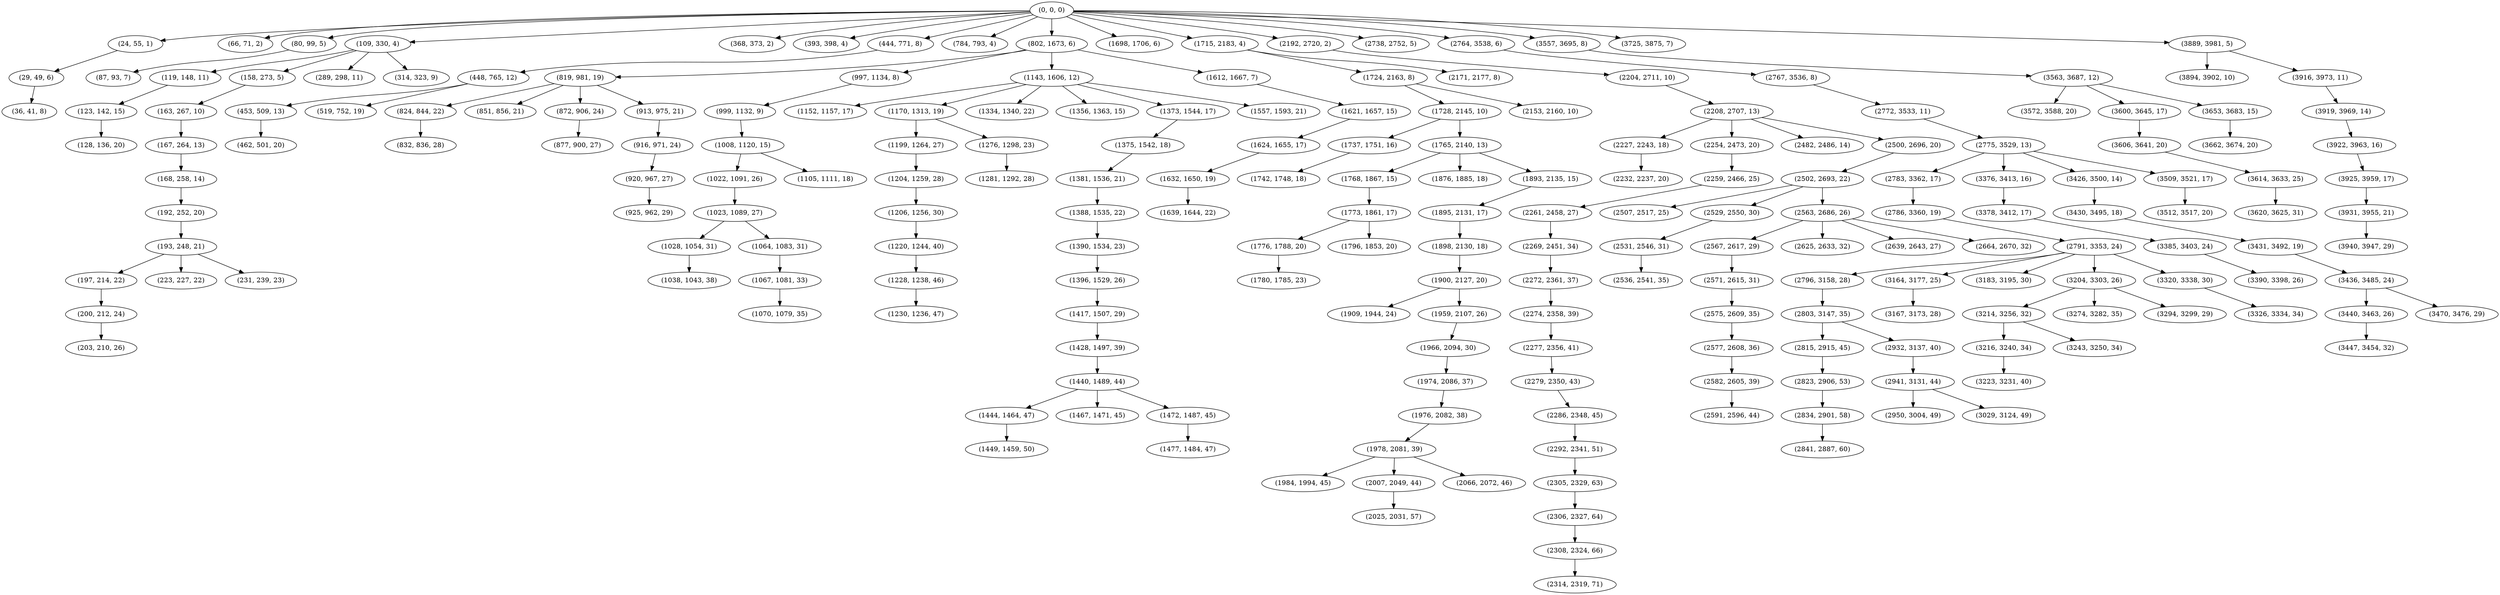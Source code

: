 digraph tree {
    "(0, 0, 0)";
    "(24, 55, 1)";
    "(29, 49, 6)";
    "(36, 41, 8)";
    "(66, 71, 2)";
    "(80, 99, 5)";
    "(87, 93, 7)";
    "(109, 330, 4)";
    "(119, 148, 11)";
    "(123, 142, 15)";
    "(128, 136, 20)";
    "(158, 273, 5)";
    "(163, 267, 10)";
    "(167, 264, 13)";
    "(168, 258, 14)";
    "(192, 252, 20)";
    "(193, 248, 21)";
    "(197, 214, 22)";
    "(200, 212, 24)";
    "(203, 210, 26)";
    "(223, 227, 22)";
    "(231, 239, 23)";
    "(289, 298, 11)";
    "(314, 323, 9)";
    "(368, 373, 2)";
    "(393, 398, 4)";
    "(444, 771, 8)";
    "(448, 765, 12)";
    "(453, 509, 13)";
    "(462, 501, 20)";
    "(519, 752, 19)";
    "(784, 793, 4)";
    "(802, 1673, 6)";
    "(819, 981, 19)";
    "(824, 844, 22)";
    "(832, 836, 28)";
    "(851, 856, 21)";
    "(872, 906, 24)";
    "(877, 900, 27)";
    "(913, 975, 21)";
    "(916, 971, 24)";
    "(920, 967, 27)";
    "(925, 962, 29)";
    "(997, 1134, 8)";
    "(999, 1132, 9)";
    "(1008, 1120, 15)";
    "(1022, 1091, 26)";
    "(1023, 1089, 27)";
    "(1028, 1054, 31)";
    "(1038, 1043, 38)";
    "(1064, 1083, 31)";
    "(1067, 1081, 33)";
    "(1070, 1079, 35)";
    "(1105, 1111, 18)";
    "(1143, 1606, 12)";
    "(1152, 1157, 17)";
    "(1170, 1313, 19)";
    "(1199, 1264, 27)";
    "(1204, 1259, 28)";
    "(1206, 1256, 30)";
    "(1220, 1244, 40)";
    "(1228, 1238, 46)";
    "(1230, 1236, 47)";
    "(1276, 1298, 23)";
    "(1281, 1292, 28)";
    "(1334, 1340, 22)";
    "(1356, 1363, 15)";
    "(1373, 1544, 17)";
    "(1375, 1542, 18)";
    "(1381, 1536, 21)";
    "(1388, 1535, 22)";
    "(1390, 1534, 23)";
    "(1396, 1529, 26)";
    "(1417, 1507, 29)";
    "(1428, 1497, 39)";
    "(1440, 1489, 44)";
    "(1444, 1464, 47)";
    "(1449, 1459, 50)";
    "(1467, 1471, 45)";
    "(1472, 1487, 45)";
    "(1477, 1484, 47)";
    "(1557, 1593, 21)";
    "(1612, 1667, 7)";
    "(1621, 1657, 15)";
    "(1624, 1655, 17)";
    "(1632, 1650, 19)";
    "(1639, 1644, 22)";
    "(1698, 1706, 6)";
    "(1715, 2183, 4)";
    "(1724, 2163, 8)";
    "(1728, 2145, 10)";
    "(1737, 1751, 16)";
    "(1742, 1748, 18)";
    "(1765, 2140, 13)";
    "(1768, 1867, 15)";
    "(1773, 1861, 17)";
    "(1776, 1788, 20)";
    "(1780, 1785, 23)";
    "(1796, 1853, 20)";
    "(1876, 1885, 18)";
    "(1893, 2135, 15)";
    "(1895, 2131, 17)";
    "(1898, 2130, 18)";
    "(1900, 2127, 20)";
    "(1909, 1944, 24)";
    "(1959, 2107, 26)";
    "(1966, 2094, 30)";
    "(1974, 2086, 37)";
    "(1976, 2082, 38)";
    "(1978, 2081, 39)";
    "(1984, 1994, 45)";
    "(2007, 2049, 44)";
    "(2025, 2031, 57)";
    "(2066, 2072, 46)";
    "(2153, 2160, 10)";
    "(2171, 2177, 8)";
    "(2192, 2720, 2)";
    "(2204, 2711, 10)";
    "(2208, 2707, 13)";
    "(2227, 2243, 18)";
    "(2232, 2237, 20)";
    "(2254, 2473, 20)";
    "(2259, 2466, 25)";
    "(2261, 2458, 27)";
    "(2269, 2451, 34)";
    "(2272, 2361, 37)";
    "(2274, 2358, 39)";
    "(2277, 2356, 41)";
    "(2279, 2350, 43)";
    "(2286, 2348, 45)";
    "(2292, 2341, 51)";
    "(2305, 2329, 63)";
    "(2306, 2327, 64)";
    "(2308, 2324, 66)";
    "(2314, 2319, 71)";
    "(2482, 2486, 14)";
    "(2500, 2696, 20)";
    "(2502, 2693, 22)";
    "(2507, 2517, 25)";
    "(2529, 2550, 30)";
    "(2531, 2546, 31)";
    "(2536, 2541, 35)";
    "(2563, 2686, 26)";
    "(2567, 2617, 29)";
    "(2571, 2615, 31)";
    "(2575, 2609, 35)";
    "(2577, 2608, 36)";
    "(2582, 2605, 39)";
    "(2591, 2596, 44)";
    "(2625, 2633, 32)";
    "(2639, 2643, 27)";
    "(2664, 2670, 32)";
    "(2738, 2752, 5)";
    "(2764, 3538, 6)";
    "(2767, 3536, 8)";
    "(2772, 3533, 11)";
    "(2775, 3529, 13)";
    "(2783, 3362, 17)";
    "(2786, 3360, 19)";
    "(2791, 3353, 24)";
    "(2796, 3158, 28)";
    "(2803, 3147, 35)";
    "(2815, 2915, 45)";
    "(2823, 2906, 53)";
    "(2834, 2901, 58)";
    "(2841, 2887, 60)";
    "(2932, 3137, 40)";
    "(2941, 3131, 44)";
    "(2950, 3004, 49)";
    "(3029, 3124, 49)";
    "(3164, 3177, 25)";
    "(3167, 3173, 28)";
    "(3183, 3195, 30)";
    "(3204, 3303, 26)";
    "(3214, 3256, 32)";
    "(3216, 3240, 34)";
    "(3223, 3231, 40)";
    "(3243, 3250, 34)";
    "(3274, 3282, 35)";
    "(3294, 3299, 29)";
    "(3320, 3338, 30)";
    "(3326, 3334, 34)";
    "(3376, 3413, 16)";
    "(3378, 3412, 17)";
    "(3385, 3403, 24)";
    "(3390, 3398, 26)";
    "(3426, 3500, 14)";
    "(3430, 3495, 18)";
    "(3431, 3492, 19)";
    "(3436, 3485, 24)";
    "(3440, 3463, 26)";
    "(3447, 3454, 32)";
    "(3470, 3476, 29)";
    "(3509, 3521, 17)";
    "(3512, 3517, 20)";
    "(3557, 3695, 8)";
    "(3563, 3687, 12)";
    "(3572, 3588, 20)";
    "(3600, 3645, 17)";
    "(3606, 3641, 20)";
    "(3614, 3633, 25)";
    "(3620, 3625, 31)";
    "(3653, 3683, 15)";
    "(3662, 3674, 20)";
    "(3725, 3875, 7)";
    "(3889, 3981, 5)";
    "(3894, 3902, 10)";
    "(3916, 3973, 11)";
    "(3919, 3969, 14)";
    "(3922, 3963, 16)";
    "(3925, 3959, 17)";
    "(3931, 3955, 21)";
    "(3940, 3947, 29)";
    "(0, 0, 0)" -> "(24, 55, 1)";
    "(0, 0, 0)" -> "(66, 71, 2)";
    "(0, 0, 0)" -> "(80, 99, 5)";
    "(0, 0, 0)" -> "(109, 330, 4)";
    "(0, 0, 0)" -> "(368, 373, 2)";
    "(0, 0, 0)" -> "(393, 398, 4)";
    "(0, 0, 0)" -> "(444, 771, 8)";
    "(0, 0, 0)" -> "(784, 793, 4)";
    "(0, 0, 0)" -> "(802, 1673, 6)";
    "(0, 0, 0)" -> "(1698, 1706, 6)";
    "(0, 0, 0)" -> "(1715, 2183, 4)";
    "(0, 0, 0)" -> "(2192, 2720, 2)";
    "(0, 0, 0)" -> "(2738, 2752, 5)";
    "(0, 0, 0)" -> "(2764, 3538, 6)";
    "(0, 0, 0)" -> "(3557, 3695, 8)";
    "(0, 0, 0)" -> "(3725, 3875, 7)";
    "(0, 0, 0)" -> "(3889, 3981, 5)";
    "(24, 55, 1)" -> "(29, 49, 6)";
    "(29, 49, 6)" -> "(36, 41, 8)";
    "(80, 99, 5)" -> "(87, 93, 7)";
    "(109, 330, 4)" -> "(119, 148, 11)";
    "(109, 330, 4)" -> "(158, 273, 5)";
    "(109, 330, 4)" -> "(289, 298, 11)";
    "(109, 330, 4)" -> "(314, 323, 9)";
    "(119, 148, 11)" -> "(123, 142, 15)";
    "(123, 142, 15)" -> "(128, 136, 20)";
    "(158, 273, 5)" -> "(163, 267, 10)";
    "(163, 267, 10)" -> "(167, 264, 13)";
    "(167, 264, 13)" -> "(168, 258, 14)";
    "(168, 258, 14)" -> "(192, 252, 20)";
    "(192, 252, 20)" -> "(193, 248, 21)";
    "(193, 248, 21)" -> "(197, 214, 22)";
    "(193, 248, 21)" -> "(223, 227, 22)";
    "(193, 248, 21)" -> "(231, 239, 23)";
    "(197, 214, 22)" -> "(200, 212, 24)";
    "(200, 212, 24)" -> "(203, 210, 26)";
    "(444, 771, 8)" -> "(448, 765, 12)";
    "(448, 765, 12)" -> "(453, 509, 13)";
    "(448, 765, 12)" -> "(519, 752, 19)";
    "(453, 509, 13)" -> "(462, 501, 20)";
    "(802, 1673, 6)" -> "(819, 981, 19)";
    "(802, 1673, 6)" -> "(997, 1134, 8)";
    "(802, 1673, 6)" -> "(1143, 1606, 12)";
    "(802, 1673, 6)" -> "(1612, 1667, 7)";
    "(819, 981, 19)" -> "(824, 844, 22)";
    "(819, 981, 19)" -> "(851, 856, 21)";
    "(819, 981, 19)" -> "(872, 906, 24)";
    "(819, 981, 19)" -> "(913, 975, 21)";
    "(824, 844, 22)" -> "(832, 836, 28)";
    "(872, 906, 24)" -> "(877, 900, 27)";
    "(913, 975, 21)" -> "(916, 971, 24)";
    "(916, 971, 24)" -> "(920, 967, 27)";
    "(920, 967, 27)" -> "(925, 962, 29)";
    "(997, 1134, 8)" -> "(999, 1132, 9)";
    "(999, 1132, 9)" -> "(1008, 1120, 15)";
    "(1008, 1120, 15)" -> "(1022, 1091, 26)";
    "(1008, 1120, 15)" -> "(1105, 1111, 18)";
    "(1022, 1091, 26)" -> "(1023, 1089, 27)";
    "(1023, 1089, 27)" -> "(1028, 1054, 31)";
    "(1023, 1089, 27)" -> "(1064, 1083, 31)";
    "(1028, 1054, 31)" -> "(1038, 1043, 38)";
    "(1064, 1083, 31)" -> "(1067, 1081, 33)";
    "(1067, 1081, 33)" -> "(1070, 1079, 35)";
    "(1143, 1606, 12)" -> "(1152, 1157, 17)";
    "(1143, 1606, 12)" -> "(1170, 1313, 19)";
    "(1143, 1606, 12)" -> "(1334, 1340, 22)";
    "(1143, 1606, 12)" -> "(1356, 1363, 15)";
    "(1143, 1606, 12)" -> "(1373, 1544, 17)";
    "(1143, 1606, 12)" -> "(1557, 1593, 21)";
    "(1170, 1313, 19)" -> "(1199, 1264, 27)";
    "(1170, 1313, 19)" -> "(1276, 1298, 23)";
    "(1199, 1264, 27)" -> "(1204, 1259, 28)";
    "(1204, 1259, 28)" -> "(1206, 1256, 30)";
    "(1206, 1256, 30)" -> "(1220, 1244, 40)";
    "(1220, 1244, 40)" -> "(1228, 1238, 46)";
    "(1228, 1238, 46)" -> "(1230, 1236, 47)";
    "(1276, 1298, 23)" -> "(1281, 1292, 28)";
    "(1373, 1544, 17)" -> "(1375, 1542, 18)";
    "(1375, 1542, 18)" -> "(1381, 1536, 21)";
    "(1381, 1536, 21)" -> "(1388, 1535, 22)";
    "(1388, 1535, 22)" -> "(1390, 1534, 23)";
    "(1390, 1534, 23)" -> "(1396, 1529, 26)";
    "(1396, 1529, 26)" -> "(1417, 1507, 29)";
    "(1417, 1507, 29)" -> "(1428, 1497, 39)";
    "(1428, 1497, 39)" -> "(1440, 1489, 44)";
    "(1440, 1489, 44)" -> "(1444, 1464, 47)";
    "(1440, 1489, 44)" -> "(1467, 1471, 45)";
    "(1440, 1489, 44)" -> "(1472, 1487, 45)";
    "(1444, 1464, 47)" -> "(1449, 1459, 50)";
    "(1472, 1487, 45)" -> "(1477, 1484, 47)";
    "(1612, 1667, 7)" -> "(1621, 1657, 15)";
    "(1621, 1657, 15)" -> "(1624, 1655, 17)";
    "(1624, 1655, 17)" -> "(1632, 1650, 19)";
    "(1632, 1650, 19)" -> "(1639, 1644, 22)";
    "(1715, 2183, 4)" -> "(1724, 2163, 8)";
    "(1715, 2183, 4)" -> "(2171, 2177, 8)";
    "(1724, 2163, 8)" -> "(1728, 2145, 10)";
    "(1724, 2163, 8)" -> "(2153, 2160, 10)";
    "(1728, 2145, 10)" -> "(1737, 1751, 16)";
    "(1728, 2145, 10)" -> "(1765, 2140, 13)";
    "(1737, 1751, 16)" -> "(1742, 1748, 18)";
    "(1765, 2140, 13)" -> "(1768, 1867, 15)";
    "(1765, 2140, 13)" -> "(1876, 1885, 18)";
    "(1765, 2140, 13)" -> "(1893, 2135, 15)";
    "(1768, 1867, 15)" -> "(1773, 1861, 17)";
    "(1773, 1861, 17)" -> "(1776, 1788, 20)";
    "(1773, 1861, 17)" -> "(1796, 1853, 20)";
    "(1776, 1788, 20)" -> "(1780, 1785, 23)";
    "(1893, 2135, 15)" -> "(1895, 2131, 17)";
    "(1895, 2131, 17)" -> "(1898, 2130, 18)";
    "(1898, 2130, 18)" -> "(1900, 2127, 20)";
    "(1900, 2127, 20)" -> "(1909, 1944, 24)";
    "(1900, 2127, 20)" -> "(1959, 2107, 26)";
    "(1959, 2107, 26)" -> "(1966, 2094, 30)";
    "(1966, 2094, 30)" -> "(1974, 2086, 37)";
    "(1974, 2086, 37)" -> "(1976, 2082, 38)";
    "(1976, 2082, 38)" -> "(1978, 2081, 39)";
    "(1978, 2081, 39)" -> "(1984, 1994, 45)";
    "(1978, 2081, 39)" -> "(2007, 2049, 44)";
    "(1978, 2081, 39)" -> "(2066, 2072, 46)";
    "(2007, 2049, 44)" -> "(2025, 2031, 57)";
    "(2192, 2720, 2)" -> "(2204, 2711, 10)";
    "(2204, 2711, 10)" -> "(2208, 2707, 13)";
    "(2208, 2707, 13)" -> "(2227, 2243, 18)";
    "(2208, 2707, 13)" -> "(2254, 2473, 20)";
    "(2208, 2707, 13)" -> "(2482, 2486, 14)";
    "(2208, 2707, 13)" -> "(2500, 2696, 20)";
    "(2227, 2243, 18)" -> "(2232, 2237, 20)";
    "(2254, 2473, 20)" -> "(2259, 2466, 25)";
    "(2259, 2466, 25)" -> "(2261, 2458, 27)";
    "(2261, 2458, 27)" -> "(2269, 2451, 34)";
    "(2269, 2451, 34)" -> "(2272, 2361, 37)";
    "(2272, 2361, 37)" -> "(2274, 2358, 39)";
    "(2274, 2358, 39)" -> "(2277, 2356, 41)";
    "(2277, 2356, 41)" -> "(2279, 2350, 43)";
    "(2279, 2350, 43)" -> "(2286, 2348, 45)";
    "(2286, 2348, 45)" -> "(2292, 2341, 51)";
    "(2292, 2341, 51)" -> "(2305, 2329, 63)";
    "(2305, 2329, 63)" -> "(2306, 2327, 64)";
    "(2306, 2327, 64)" -> "(2308, 2324, 66)";
    "(2308, 2324, 66)" -> "(2314, 2319, 71)";
    "(2500, 2696, 20)" -> "(2502, 2693, 22)";
    "(2502, 2693, 22)" -> "(2507, 2517, 25)";
    "(2502, 2693, 22)" -> "(2529, 2550, 30)";
    "(2502, 2693, 22)" -> "(2563, 2686, 26)";
    "(2529, 2550, 30)" -> "(2531, 2546, 31)";
    "(2531, 2546, 31)" -> "(2536, 2541, 35)";
    "(2563, 2686, 26)" -> "(2567, 2617, 29)";
    "(2563, 2686, 26)" -> "(2625, 2633, 32)";
    "(2563, 2686, 26)" -> "(2639, 2643, 27)";
    "(2563, 2686, 26)" -> "(2664, 2670, 32)";
    "(2567, 2617, 29)" -> "(2571, 2615, 31)";
    "(2571, 2615, 31)" -> "(2575, 2609, 35)";
    "(2575, 2609, 35)" -> "(2577, 2608, 36)";
    "(2577, 2608, 36)" -> "(2582, 2605, 39)";
    "(2582, 2605, 39)" -> "(2591, 2596, 44)";
    "(2764, 3538, 6)" -> "(2767, 3536, 8)";
    "(2767, 3536, 8)" -> "(2772, 3533, 11)";
    "(2772, 3533, 11)" -> "(2775, 3529, 13)";
    "(2775, 3529, 13)" -> "(2783, 3362, 17)";
    "(2775, 3529, 13)" -> "(3376, 3413, 16)";
    "(2775, 3529, 13)" -> "(3426, 3500, 14)";
    "(2775, 3529, 13)" -> "(3509, 3521, 17)";
    "(2783, 3362, 17)" -> "(2786, 3360, 19)";
    "(2786, 3360, 19)" -> "(2791, 3353, 24)";
    "(2791, 3353, 24)" -> "(2796, 3158, 28)";
    "(2791, 3353, 24)" -> "(3164, 3177, 25)";
    "(2791, 3353, 24)" -> "(3183, 3195, 30)";
    "(2791, 3353, 24)" -> "(3204, 3303, 26)";
    "(2791, 3353, 24)" -> "(3320, 3338, 30)";
    "(2796, 3158, 28)" -> "(2803, 3147, 35)";
    "(2803, 3147, 35)" -> "(2815, 2915, 45)";
    "(2803, 3147, 35)" -> "(2932, 3137, 40)";
    "(2815, 2915, 45)" -> "(2823, 2906, 53)";
    "(2823, 2906, 53)" -> "(2834, 2901, 58)";
    "(2834, 2901, 58)" -> "(2841, 2887, 60)";
    "(2932, 3137, 40)" -> "(2941, 3131, 44)";
    "(2941, 3131, 44)" -> "(2950, 3004, 49)";
    "(2941, 3131, 44)" -> "(3029, 3124, 49)";
    "(3164, 3177, 25)" -> "(3167, 3173, 28)";
    "(3204, 3303, 26)" -> "(3214, 3256, 32)";
    "(3204, 3303, 26)" -> "(3274, 3282, 35)";
    "(3204, 3303, 26)" -> "(3294, 3299, 29)";
    "(3214, 3256, 32)" -> "(3216, 3240, 34)";
    "(3214, 3256, 32)" -> "(3243, 3250, 34)";
    "(3216, 3240, 34)" -> "(3223, 3231, 40)";
    "(3320, 3338, 30)" -> "(3326, 3334, 34)";
    "(3376, 3413, 16)" -> "(3378, 3412, 17)";
    "(3378, 3412, 17)" -> "(3385, 3403, 24)";
    "(3385, 3403, 24)" -> "(3390, 3398, 26)";
    "(3426, 3500, 14)" -> "(3430, 3495, 18)";
    "(3430, 3495, 18)" -> "(3431, 3492, 19)";
    "(3431, 3492, 19)" -> "(3436, 3485, 24)";
    "(3436, 3485, 24)" -> "(3440, 3463, 26)";
    "(3436, 3485, 24)" -> "(3470, 3476, 29)";
    "(3440, 3463, 26)" -> "(3447, 3454, 32)";
    "(3509, 3521, 17)" -> "(3512, 3517, 20)";
    "(3557, 3695, 8)" -> "(3563, 3687, 12)";
    "(3563, 3687, 12)" -> "(3572, 3588, 20)";
    "(3563, 3687, 12)" -> "(3600, 3645, 17)";
    "(3563, 3687, 12)" -> "(3653, 3683, 15)";
    "(3600, 3645, 17)" -> "(3606, 3641, 20)";
    "(3606, 3641, 20)" -> "(3614, 3633, 25)";
    "(3614, 3633, 25)" -> "(3620, 3625, 31)";
    "(3653, 3683, 15)" -> "(3662, 3674, 20)";
    "(3889, 3981, 5)" -> "(3894, 3902, 10)";
    "(3889, 3981, 5)" -> "(3916, 3973, 11)";
    "(3916, 3973, 11)" -> "(3919, 3969, 14)";
    "(3919, 3969, 14)" -> "(3922, 3963, 16)";
    "(3922, 3963, 16)" -> "(3925, 3959, 17)";
    "(3925, 3959, 17)" -> "(3931, 3955, 21)";
    "(3931, 3955, 21)" -> "(3940, 3947, 29)";
}
